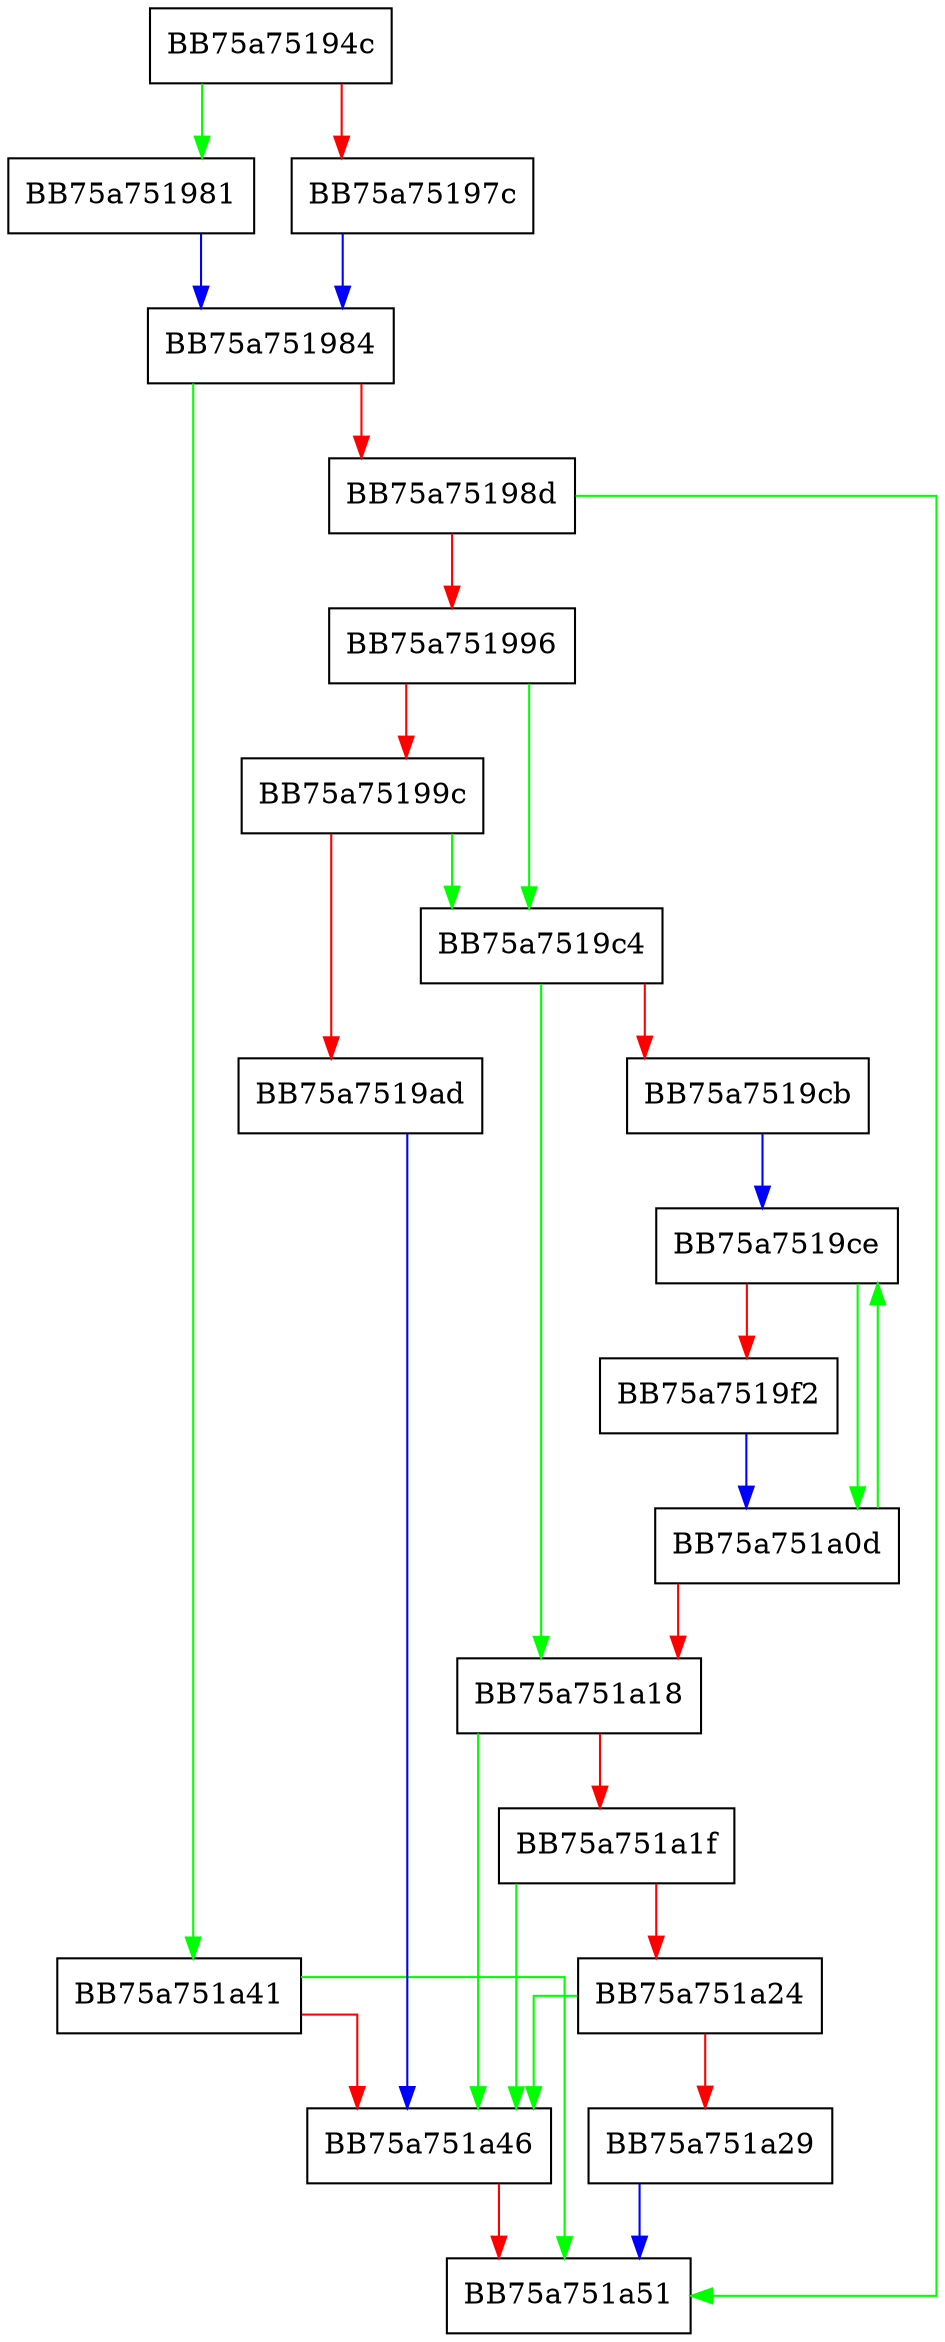digraph sqlite3ExprListAppendVector {
  node [shape="box"];
  graph [splines=ortho];
  BB75a75194c -> BB75a751981 [color="green"];
  BB75a75194c -> BB75a75197c [color="red"];
  BB75a75197c -> BB75a751984 [color="blue"];
  BB75a751981 -> BB75a751984 [color="blue"];
  BB75a751984 -> BB75a751a41 [color="green"];
  BB75a751984 -> BB75a75198d [color="red"];
  BB75a75198d -> BB75a751a51 [color="green"];
  BB75a75198d -> BB75a751996 [color="red"];
  BB75a751996 -> BB75a7519c4 [color="green"];
  BB75a751996 -> BB75a75199c [color="red"];
  BB75a75199c -> BB75a7519c4 [color="green"];
  BB75a75199c -> BB75a7519ad [color="red"];
  BB75a7519ad -> BB75a751a46 [color="blue"];
  BB75a7519c4 -> BB75a751a18 [color="green"];
  BB75a7519c4 -> BB75a7519cb [color="red"];
  BB75a7519cb -> BB75a7519ce [color="blue"];
  BB75a7519ce -> BB75a751a0d [color="green"];
  BB75a7519ce -> BB75a7519f2 [color="red"];
  BB75a7519f2 -> BB75a751a0d [color="blue"];
  BB75a751a0d -> BB75a7519ce [color="green"];
  BB75a751a0d -> BB75a751a18 [color="red"];
  BB75a751a18 -> BB75a751a46 [color="green"];
  BB75a751a18 -> BB75a751a1f [color="red"];
  BB75a751a1f -> BB75a751a46 [color="green"];
  BB75a751a1f -> BB75a751a24 [color="red"];
  BB75a751a24 -> BB75a751a46 [color="green"];
  BB75a751a24 -> BB75a751a29 [color="red"];
  BB75a751a29 -> BB75a751a51 [color="blue"];
  BB75a751a41 -> BB75a751a51 [color="green"];
  BB75a751a41 -> BB75a751a46 [color="red"];
  BB75a751a46 -> BB75a751a51 [color="red"];
}